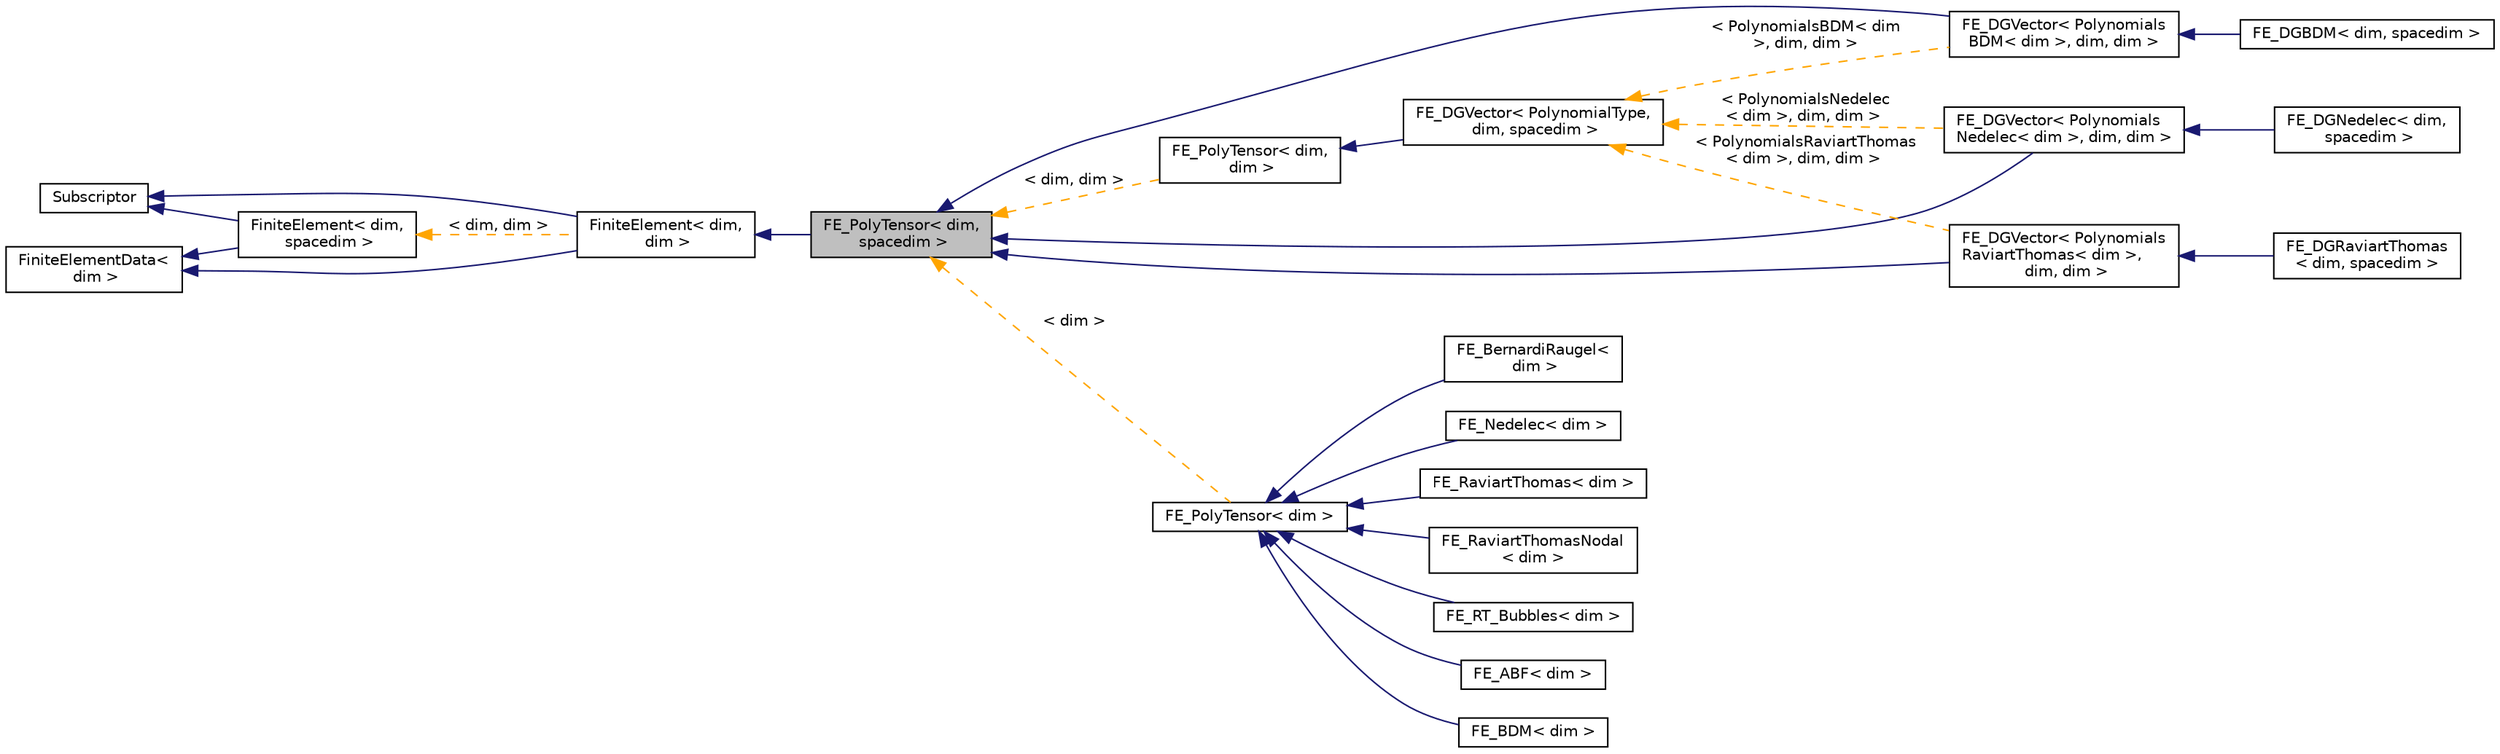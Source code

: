 digraph "FE_PolyTensor&lt; dim, spacedim &gt;"
{
 // LATEX_PDF_SIZE
  edge [fontname="Helvetica",fontsize="10",labelfontname="Helvetica",labelfontsize="10"];
  node [fontname="Helvetica",fontsize="10",shape=record];
  rankdir="LR";
  Node1 [label="FE_PolyTensor\< dim,\l spacedim \>",height=0.2,width=0.4,color="black", fillcolor="grey75", style="filled", fontcolor="black",tooltip=" "];
  Node2 -> Node1 [dir="back",color="midnightblue",fontsize="10",style="solid",fontname="Helvetica"];
  Node2 [label="FiniteElement\< dim,\l dim \>",height=0.2,width=0.4,color="black", fillcolor="white", style="filled",URL="$classFiniteElement.html",tooltip=" "];
  Node3 -> Node2 [dir="back",color="midnightblue",fontsize="10",style="solid",fontname="Helvetica"];
  Node3 [label="Subscriptor",height=0.2,width=0.4,color="black", fillcolor="white", style="filled",URL="$classSubscriptor.html",tooltip=" "];
  Node4 -> Node2 [dir="back",color="midnightblue",fontsize="10",style="solid",fontname="Helvetica"];
  Node4 [label="FiniteElementData\<\l dim \>",height=0.2,width=0.4,color="black", fillcolor="white", style="filled",URL="$classFiniteElementData.html",tooltip=" "];
  Node5 -> Node2 [dir="back",color="orange",fontsize="10",style="dashed",label=" \< dim, dim \>" ,fontname="Helvetica"];
  Node5 [label="FiniteElement\< dim,\l spacedim \>",height=0.2,width=0.4,color="black", fillcolor="white", style="filled",URL="$classFiniteElement.html",tooltip=" "];
  Node3 -> Node5 [dir="back",color="midnightblue",fontsize="10",style="solid",fontname="Helvetica"];
  Node4 -> Node5 [dir="back",color="midnightblue",fontsize="10",style="solid",fontname="Helvetica"];
  Node1 -> Node6 [dir="back",color="midnightblue",fontsize="10",style="solid",fontname="Helvetica"];
  Node6 [label="FE_DGVector\< Polynomials\lBDM\< dim \>, dim, dim \>",height=0.2,width=0.4,color="black", fillcolor="white", style="filled",URL="$classFE__DGVector.html",tooltip=" "];
  Node6 -> Node7 [dir="back",color="midnightblue",fontsize="10",style="solid",fontname="Helvetica"];
  Node7 [label="FE_DGBDM\< dim, spacedim \>",height=0.2,width=0.4,color="black", fillcolor="white", style="filled",URL="$classFE__DGBDM.html",tooltip=" "];
  Node1 -> Node8 [dir="back",color="midnightblue",fontsize="10",style="solid",fontname="Helvetica"];
  Node8 [label="FE_DGVector\< Polynomials\lNedelec\< dim \>, dim, dim \>",height=0.2,width=0.4,color="black", fillcolor="white", style="filled",URL="$classFE__DGVector.html",tooltip=" "];
  Node8 -> Node9 [dir="back",color="midnightblue",fontsize="10",style="solid",fontname="Helvetica"];
  Node9 [label="FE_DGNedelec\< dim,\l spacedim \>",height=0.2,width=0.4,color="black", fillcolor="white", style="filled",URL="$classFE__DGNedelec.html",tooltip=" "];
  Node1 -> Node10 [dir="back",color="midnightblue",fontsize="10",style="solid",fontname="Helvetica"];
  Node10 [label="FE_DGVector\< Polynomials\lRaviartThomas\< dim \>,\l dim, dim \>",height=0.2,width=0.4,color="black", fillcolor="white", style="filled",URL="$classFE__DGVector.html",tooltip=" "];
  Node10 -> Node11 [dir="back",color="midnightblue",fontsize="10",style="solid",fontname="Helvetica"];
  Node11 [label="FE_DGRaviartThomas\l\< dim, spacedim \>",height=0.2,width=0.4,color="black", fillcolor="white", style="filled",URL="$classFE__DGRaviartThomas.html",tooltip=" "];
  Node1 -> Node12 [dir="back",color="orange",fontsize="10",style="dashed",label=" \< dim, dim \>" ,fontname="Helvetica"];
  Node12 [label="FE_PolyTensor\< dim,\l dim \>",height=0.2,width=0.4,color="black", fillcolor="white", style="filled",URL="$classFE__PolyTensor.html",tooltip=" "];
  Node12 -> Node13 [dir="back",color="midnightblue",fontsize="10",style="solid",fontname="Helvetica"];
  Node13 [label="FE_DGVector\< PolynomialType,\l dim, spacedim \>",height=0.2,width=0.4,color="black", fillcolor="white", style="filled",URL="$classFE__DGVector.html",tooltip=" "];
  Node13 -> Node10 [dir="back",color="orange",fontsize="10",style="dashed",label=" \< PolynomialsRaviartThomas\l\< dim \>, dim, dim \>" ,fontname="Helvetica"];
  Node13 -> Node6 [dir="back",color="orange",fontsize="10",style="dashed",label=" \< PolynomialsBDM\< dim\l \>, dim, dim \>" ,fontname="Helvetica"];
  Node13 -> Node8 [dir="back",color="orange",fontsize="10",style="dashed",label=" \< PolynomialsNedelec\l\< dim \>, dim, dim \>" ,fontname="Helvetica"];
  Node1 -> Node14 [dir="back",color="orange",fontsize="10",style="dashed",label=" \< dim \>" ,fontname="Helvetica"];
  Node14 [label="FE_PolyTensor\< dim \>",height=0.2,width=0.4,color="black", fillcolor="white", style="filled",URL="$classFE__PolyTensor.html",tooltip=" "];
  Node14 -> Node15 [dir="back",color="midnightblue",fontsize="10",style="solid",fontname="Helvetica"];
  Node15 [label="FE_ABF\< dim \>",height=0.2,width=0.4,color="black", fillcolor="white", style="filled",URL="$classFE__ABF.html",tooltip=" "];
  Node14 -> Node16 [dir="back",color="midnightblue",fontsize="10",style="solid",fontname="Helvetica"];
  Node16 [label="FE_BDM\< dim \>",height=0.2,width=0.4,color="black", fillcolor="white", style="filled",URL="$classFE__BDM.html",tooltip=" "];
  Node14 -> Node17 [dir="back",color="midnightblue",fontsize="10",style="solid",fontname="Helvetica"];
  Node17 [label="FE_BernardiRaugel\<\l dim \>",height=0.2,width=0.4,color="black", fillcolor="white", style="filled",URL="$classFE__BernardiRaugel.html",tooltip=" "];
  Node14 -> Node18 [dir="back",color="midnightblue",fontsize="10",style="solid",fontname="Helvetica"];
  Node18 [label="FE_Nedelec\< dim \>",height=0.2,width=0.4,color="black", fillcolor="white", style="filled",URL="$classFE__Nedelec.html",tooltip=" "];
  Node14 -> Node19 [dir="back",color="midnightblue",fontsize="10",style="solid",fontname="Helvetica"];
  Node19 [label="FE_RaviartThomas\< dim \>",height=0.2,width=0.4,color="black", fillcolor="white", style="filled",URL="$classFE__RaviartThomas.html",tooltip=" "];
  Node14 -> Node20 [dir="back",color="midnightblue",fontsize="10",style="solid",fontname="Helvetica"];
  Node20 [label="FE_RaviartThomasNodal\l\< dim \>",height=0.2,width=0.4,color="black", fillcolor="white", style="filled",URL="$classFE__RaviartThomasNodal.html",tooltip=" "];
  Node14 -> Node21 [dir="back",color="midnightblue",fontsize="10",style="solid",fontname="Helvetica"];
  Node21 [label="FE_RT_Bubbles\< dim \>",height=0.2,width=0.4,color="black", fillcolor="white", style="filled",URL="$classFE__RT__Bubbles.html",tooltip=" "];
}
